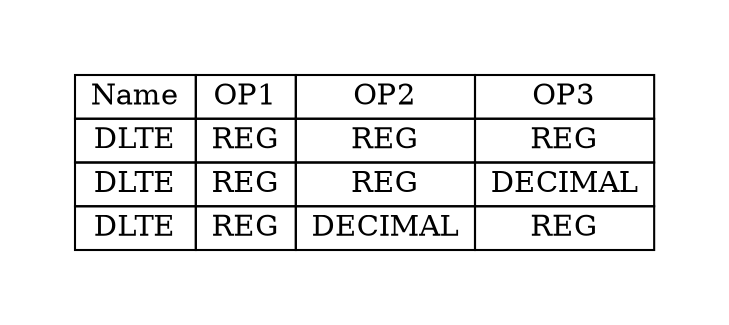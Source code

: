 digraph{
graph [pad="0.5", nodesep="0.5", ranksep="2" ]
node [shape=plain]
Foo [label=<
<table border="0" cellborder="1" cellspacing="0">
<tr><td> Name </td> <td> OP1 </td><td> OP2 </td><td> OP3 </td> </tr>
<tr><td> DLTE </td><td> REG </td><td> REG </td><td> REG </td> </tr>
<tr><td> DLTE </td><td> REG </td><td> REG </td><td> DECIMAL </td> </tr>
<tr><td> DLTE </td><td> REG </td><td> DECIMAL </td><td> REG </td> </tr>
</table>>];
}
